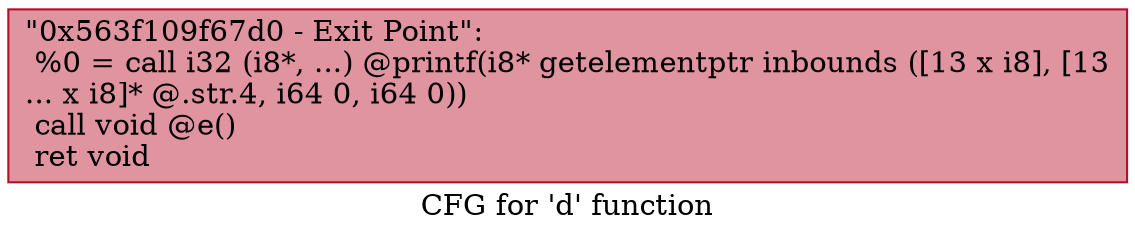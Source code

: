 digraph "CFG for 'd' function" {
	label="CFG for 'd' function";

	Node0x563f109f67d0 [shape=record,color="#b70d28ff", style=filled, fillcolor="#b70d2870",label="{\"0x563f109f67d0 - Exit Point\":\l  %0 = call i32 (i8*, ...) @printf(i8* getelementptr inbounds ([13 x i8], [13\l... x i8]* @.str.4, i64 0, i64 0))\l  call void @e()\l  ret void\l}"];
}
